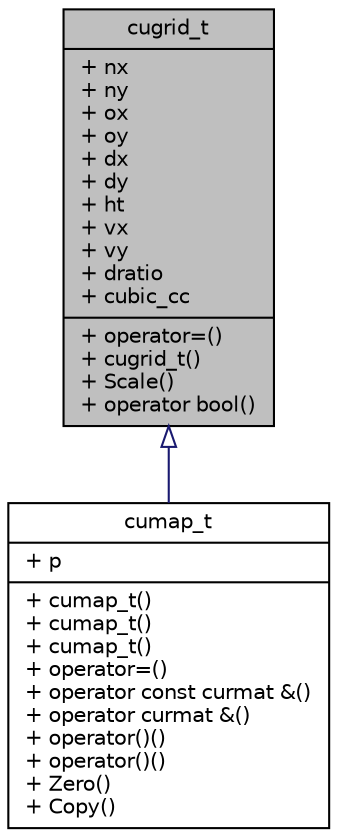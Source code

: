 digraph "cugrid_t"
{
 // INTERACTIVE_SVG=YES
  bgcolor="transparent";
  edge [fontname="Helvetica",fontsize="10",labelfontname="Helvetica",labelfontsize="10"];
  node [fontname="Helvetica",fontsize="10",shape=record];
  Node0 [label="{cugrid_t\n|+ nx\l+ ny\l+ ox\l+ oy\l+ dx\l+ dy\l+ ht\l+ vx\l+ vy\l+ dratio\l+ cubic_cc\l|+ operator=()\l+ cugrid_t()\l+ Scale()\l+ operator bool()\l}",height=0.2,width=0.4,color="black", fillcolor="grey75", style="filled", fontcolor="black"];
  Node0 -> Node1 [dir="back",color="midnightblue",fontsize="10",style="solid",arrowtail="onormal",fontname="Helvetica"];
  Node1 [label="{cumap_t\n|+ p\l|+ cumap_t()\l+ cumap_t()\l+ cumap_t()\l+ operator=()\l+ operator const curmat &()\l+ operator curmat &()\l+ operator()()\l+ operator()()\l+ Zero()\l+ Copy()\l}",height=0.2,width=0.4,color="black",URL="$dc/d87/classcumap__t.html"];
}
